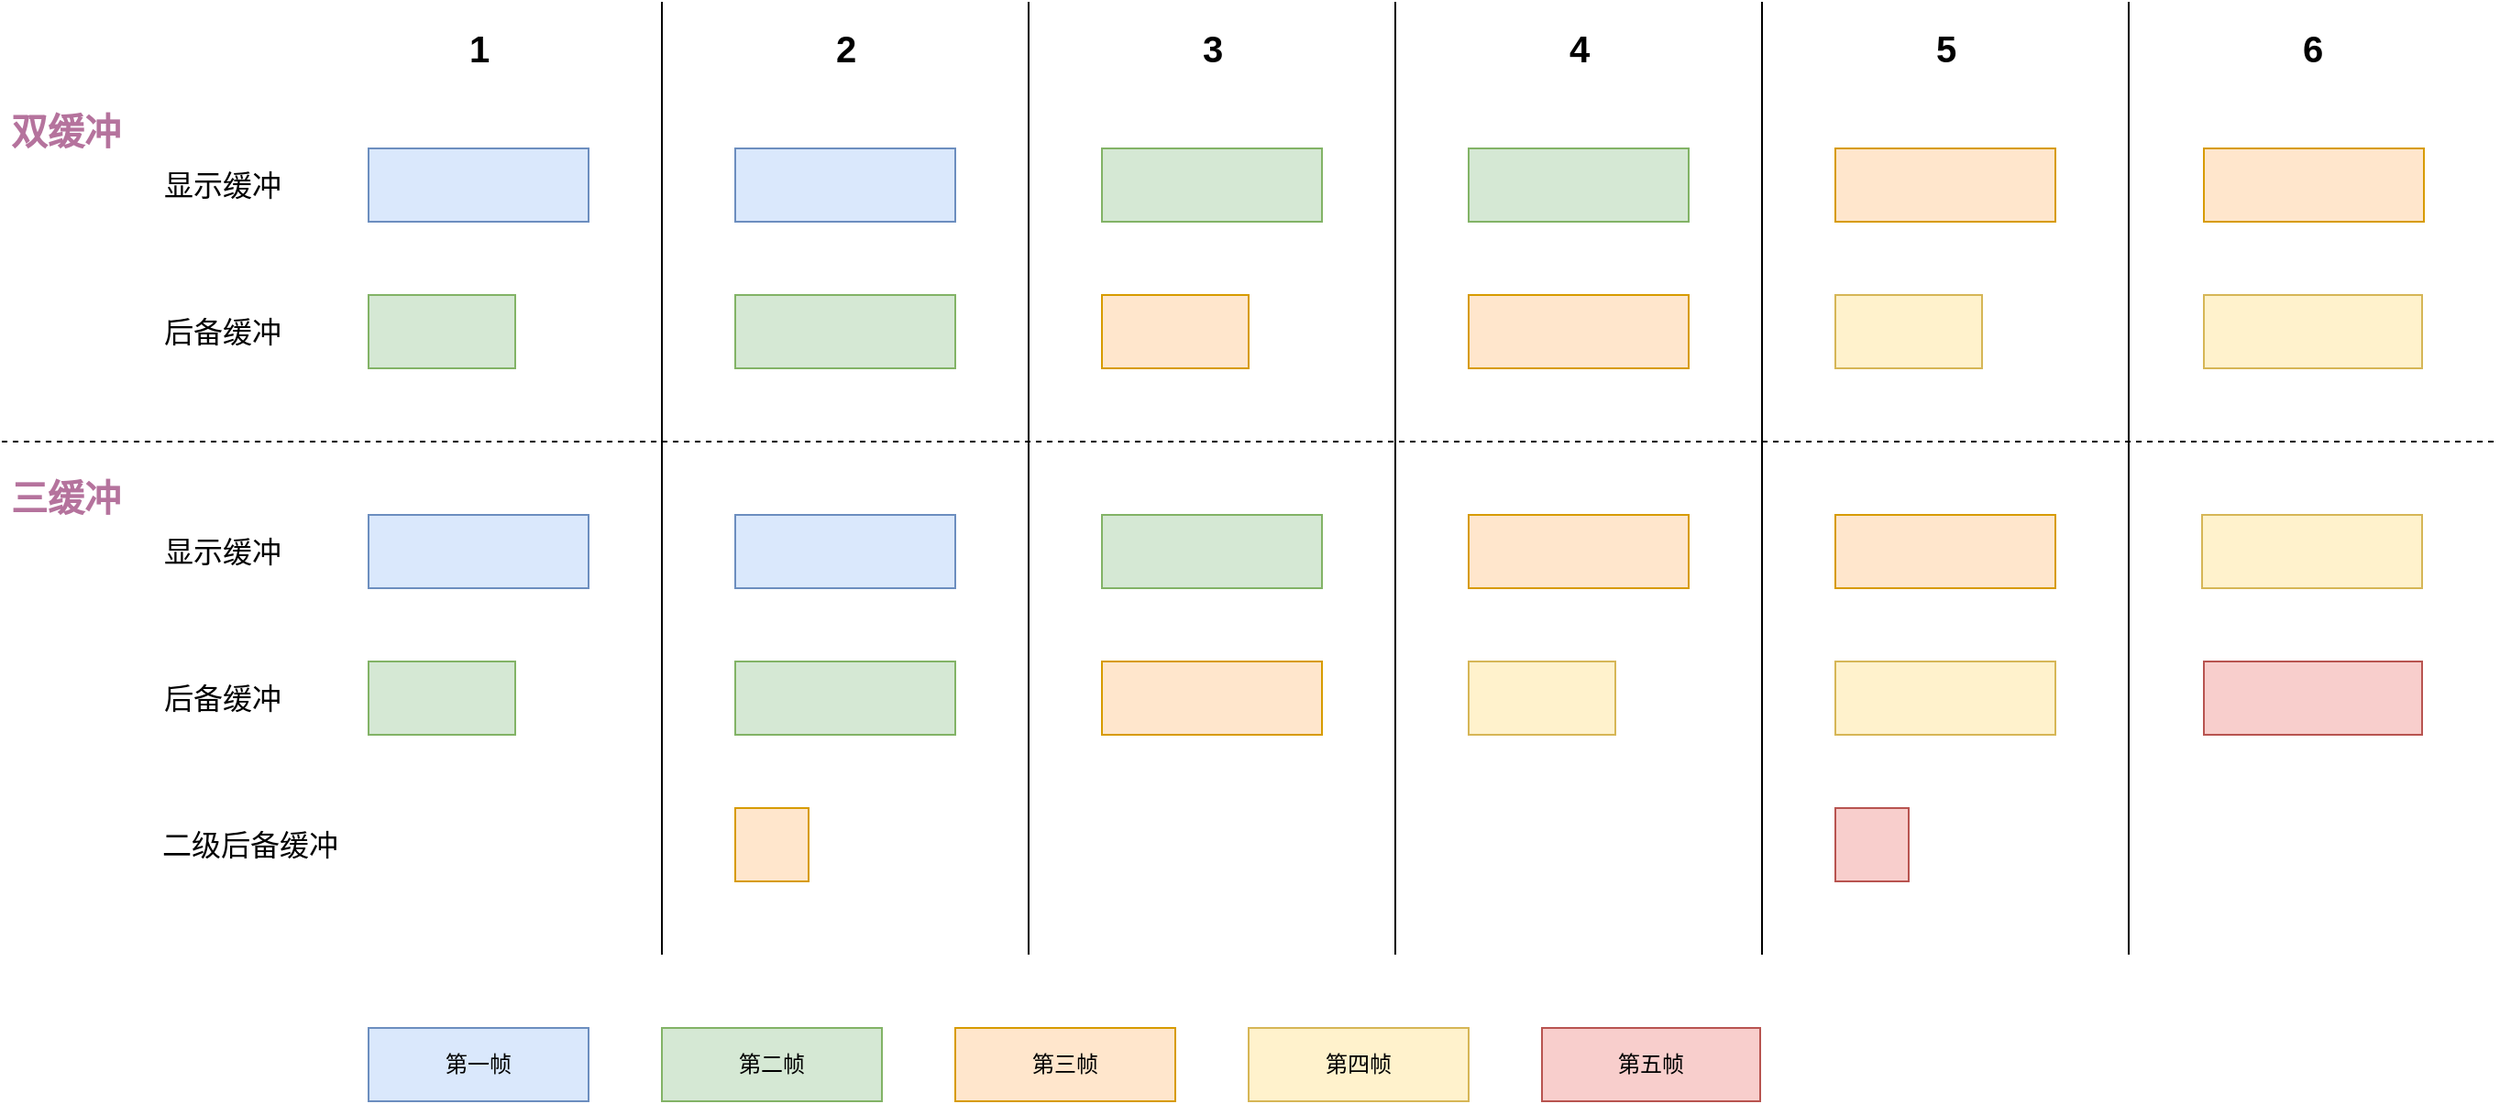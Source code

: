 <mxfile version="13.0.3" type="device"><diagram id="lFKnlYaw6WzoSAZ8ZwQR" name="第 1 页"><mxGraphModel dx="1422" dy="822" grid="1" gridSize="10" guides="1" tooltips="1" connect="1" arrows="1" fold="1" page="1" pageScale="1" pageWidth="827" pageHeight="1169" math="0" shadow="0"><root><mxCell id="0"/><mxCell id="1" parent="0"/><mxCell id="9sZLzitrNs8ZkUafBTrG-1" value="" style="rounded=0;whiteSpace=wrap;html=1;fillColor=#dae8fc;strokeColor=#6c8ebf;" vertex="1" parent="1"><mxGeometry x="240" y="200" width="120" height="40" as="geometry"/></mxCell><mxCell id="9sZLzitrNs8ZkUafBTrG-2" value="" style="endArrow=none;html=1;" edge="1" parent="1"><mxGeometry width="50" height="50" relative="1" as="geometry"><mxPoint x="400" y="640" as="sourcePoint"/><mxPoint x="400" y="120" as="targetPoint"/></mxGeometry></mxCell><mxCell id="9sZLzitrNs8ZkUafBTrG-3" value="" style="rounded=0;whiteSpace=wrap;html=1;fillColor=#d5e8d4;strokeColor=#82b366;" vertex="1" parent="1"><mxGeometry x="240" y="280" width="80" height="40" as="geometry"/></mxCell><mxCell id="9sZLzitrNs8ZkUafBTrG-4" value="" style="rounded=0;whiteSpace=wrap;html=1;fillColor=#dae8fc;strokeColor=#6c8ebf;" vertex="1" parent="1"><mxGeometry x="440" y="200" width="120" height="40" as="geometry"/></mxCell><mxCell id="9sZLzitrNs8ZkUafBTrG-5" value="" style="rounded=0;whiteSpace=wrap;html=1;fillColor=#d5e8d4;strokeColor=#82b366;" vertex="1" parent="1"><mxGeometry x="440" y="280" width="120" height="40" as="geometry"/></mxCell><mxCell id="9sZLzitrNs8ZkUafBTrG-6" value="" style="endArrow=none;html=1;" edge="1" parent="1"><mxGeometry width="50" height="50" relative="1" as="geometry"><mxPoint x="600" y="640" as="sourcePoint"/><mxPoint x="600" y="120" as="targetPoint"/></mxGeometry></mxCell><mxCell id="9sZLzitrNs8ZkUafBTrG-8" value="" style="rounded=0;whiteSpace=wrap;html=1;fillColor=#d5e8d4;strokeColor=#82b366;" vertex="1" parent="1"><mxGeometry x="640" y="200" width="120" height="40" as="geometry"/></mxCell><mxCell id="9sZLzitrNs8ZkUafBTrG-9" value="" style="rounded=0;whiteSpace=wrap;html=1;fillColor=#ffe6cc;strokeColor=#d79b00;" vertex="1" parent="1"><mxGeometry x="640" y="280" width="80" height="40" as="geometry"/></mxCell><mxCell id="9sZLzitrNs8ZkUafBTrG-10" value="" style="endArrow=none;html=1;" edge="1" parent="1"><mxGeometry width="50" height="50" relative="1" as="geometry"><mxPoint x="800" y="640" as="sourcePoint"/><mxPoint x="800" y="120" as="targetPoint"/></mxGeometry></mxCell><mxCell id="9sZLzitrNs8ZkUafBTrG-11" value="" style="rounded=0;whiteSpace=wrap;html=1;fillColor=#d5e8d4;strokeColor=#82b366;" vertex="1" parent="1"><mxGeometry x="840" y="200" width="120" height="40" as="geometry"/></mxCell><mxCell id="9sZLzitrNs8ZkUafBTrG-12" value="" style="rounded=0;whiteSpace=wrap;html=1;fillColor=#ffe6cc;strokeColor=#d79b00;" vertex="1" parent="1"><mxGeometry x="1040" y="200" width="120" height="40" as="geometry"/></mxCell><mxCell id="9sZLzitrNs8ZkUafBTrG-13" value="" style="endArrow=none;html=1;" edge="1" parent="1"><mxGeometry width="50" height="50" relative="1" as="geometry"><mxPoint x="1000" y="640" as="sourcePoint"/><mxPoint x="1000" y="120" as="targetPoint"/></mxGeometry></mxCell><mxCell id="9sZLzitrNs8ZkUafBTrG-14" value="" style="rounded=0;whiteSpace=wrap;html=1;fillColor=#ffe6cc;strokeColor=#d79b00;" vertex="1" parent="1"><mxGeometry x="840" y="280" width="120" height="40" as="geometry"/></mxCell><mxCell id="9sZLzitrNs8ZkUafBTrG-15" value="" style="rounded=0;whiteSpace=wrap;html=1;fillColor=#fff2cc;strokeColor=#d6b656;" vertex="1" parent="1"><mxGeometry x="1040" y="280" width="80" height="40" as="geometry"/></mxCell><mxCell id="9sZLzitrNs8ZkUafBTrG-17" value="" style="rounded=0;whiteSpace=wrap;html=1;fillColor=#dae8fc;strokeColor=#6c8ebf;" vertex="1" parent="1"><mxGeometry x="240" y="400" width="120" height="40" as="geometry"/></mxCell><mxCell id="9sZLzitrNs8ZkUafBTrG-18" value="" style="rounded=0;whiteSpace=wrap;html=1;fillColor=#d5e8d4;strokeColor=#82b366;" vertex="1" parent="1"><mxGeometry x="240" y="480" width="80" height="40" as="geometry"/></mxCell><mxCell id="9sZLzitrNs8ZkUafBTrG-19" value="" style="rounded=0;whiteSpace=wrap;html=1;fillColor=#dae8fc;strokeColor=#6c8ebf;" vertex="1" parent="1"><mxGeometry x="440" y="400" width="120" height="40" as="geometry"/></mxCell><mxCell id="9sZLzitrNs8ZkUafBTrG-20" value="" style="rounded=0;whiteSpace=wrap;html=1;fillColor=#d5e8d4;strokeColor=#82b366;" vertex="1" parent="1"><mxGeometry x="440" y="480" width="120" height="40" as="geometry"/></mxCell><mxCell id="9sZLzitrNs8ZkUafBTrG-21" value="" style="rounded=0;whiteSpace=wrap;html=1;fillColor=#ffe6cc;strokeColor=#d79b00;" vertex="1" parent="1"><mxGeometry x="440" y="560" width="40" height="40" as="geometry"/></mxCell><mxCell id="9sZLzitrNs8ZkUafBTrG-22" value="显示缓冲" style="text;html=1;resizable=0;autosize=1;align=center;verticalAlign=middle;points=[];fillColor=none;strokeColor=none;rounded=0;fontSize=16;" vertex="1" parent="1"><mxGeometry x="120" y="210" width="80" height="20" as="geometry"/></mxCell><mxCell id="9sZLzitrNs8ZkUafBTrG-23" value="后备缓冲" style="text;html=1;resizable=0;autosize=1;align=center;verticalAlign=middle;points=[];fillColor=none;strokeColor=none;rounded=0;fontSize=16;" vertex="1" parent="1"><mxGeometry x="120" y="290" width="80" height="20" as="geometry"/></mxCell><mxCell id="9sZLzitrNs8ZkUafBTrG-24" value="显示缓冲" style="text;html=1;resizable=0;autosize=1;align=center;verticalAlign=middle;points=[];fillColor=none;strokeColor=none;rounded=0;fontSize=16;" vertex="1" parent="1"><mxGeometry x="120" y="410" width="80" height="20" as="geometry"/></mxCell><mxCell id="9sZLzitrNs8ZkUafBTrG-25" value="后备缓冲" style="text;html=1;resizable=0;autosize=1;align=center;verticalAlign=middle;points=[];fillColor=none;strokeColor=none;rounded=0;fontSize=16;" vertex="1" parent="1"><mxGeometry x="120" y="490" width="80" height="20" as="geometry"/></mxCell><mxCell id="9sZLzitrNs8ZkUafBTrG-26" value="二级后备缓冲" style="text;html=1;resizable=0;autosize=1;align=center;verticalAlign=middle;points=[];fillColor=none;strokeColor=none;rounded=0;fontSize=16;" vertex="1" parent="1"><mxGeometry x="120" y="570" width="110" height="20" as="geometry"/></mxCell><mxCell id="9sZLzitrNs8ZkUafBTrG-27" value="" style="rounded=0;whiteSpace=wrap;html=1;fillColor=#d5e8d4;strokeColor=#82b366;" vertex="1" parent="1"><mxGeometry x="640" y="400" width="120" height="40" as="geometry"/></mxCell><mxCell id="9sZLzitrNs8ZkUafBTrG-28" value="" style="rounded=0;whiteSpace=wrap;html=1;fillColor=#ffe6cc;strokeColor=#d79b00;" vertex="1" parent="1"><mxGeometry x="640" y="480" width="120" height="40" as="geometry"/></mxCell><mxCell id="9sZLzitrNs8ZkUafBTrG-29" value="" style="rounded=0;whiteSpace=wrap;html=1;fillColor=#ffe6cc;strokeColor=#d79b00;" vertex="1" parent="1"><mxGeometry x="840" y="400" width="120" height="40" as="geometry"/></mxCell><mxCell id="9sZLzitrNs8ZkUafBTrG-30" value="" style="rounded=0;whiteSpace=wrap;html=1;fillColor=#fff2cc;strokeColor=#d6b656;" vertex="1" parent="1"><mxGeometry x="1040" y="480" width="120" height="40" as="geometry"/></mxCell><mxCell id="9sZLzitrNs8ZkUafBTrG-32" value="" style="rounded=0;whiteSpace=wrap;html=1;fillColor=#ffe6cc;strokeColor=#d79b00;" vertex="1" parent="1"><mxGeometry x="1040" y="400" width="120" height="40" as="geometry"/></mxCell><mxCell id="9sZLzitrNs8ZkUafBTrG-33" value="" style="rounded=0;whiteSpace=wrap;html=1;fillColor=#fff2cc;strokeColor=#d6b656;" vertex="1" parent="1"><mxGeometry x="840" y="480" width="80" height="40" as="geometry"/></mxCell><mxCell id="9sZLzitrNs8ZkUafBTrG-34" value="" style="rounded=0;whiteSpace=wrap;html=1;fillColor=#f8cecc;strokeColor=#b85450;" vertex="1" parent="1"><mxGeometry x="1040" y="560" width="40" height="40" as="geometry"/></mxCell><mxCell id="9sZLzitrNs8ZkUafBTrG-35" value="" style="endArrow=none;html=1;" edge="1" parent="1"><mxGeometry width="50" height="50" relative="1" as="geometry"><mxPoint x="1200" y="640" as="sourcePoint"/><mxPoint x="1200" y="120" as="targetPoint"/></mxGeometry></mxCell><mxCell id="9sZLzitrNs8ZkUafBTrG-36" value="" style="rounded=0;whiteSpace=wrap;html=1;fillColor=#ffe6cc;strokeColor=#d79b00;" vertex="1" parent="1"><mxGeometry x="1241" y="200" width="120" height="40" as="geometry"/></mxCell><mxCell id="9sZLzitrNs8ZkUafBTrG-37" value="" style="rounded=0;whiteSpace=wrap;html=1;fillColor=#fff2cc;strokeColor=#d6b656;" vertex="1" parent="1"><mxGeometry x="1241" y="280" width="119" height="40" as="geometry"/></mxCell><mxCell id="9sZLzitrNs8ZkUafBTrG-38" value="" style="rounded=0;whiteSpace=wrap;html=1;fillColor=#fff2cc;strokeColor=#d6b656;" vertex="1" parent="1"><mxGeometry x="1240" y="400" width="120" height="40" as="geometry"/></mxCell><mxCell id="9sZLzitrNs8ZkUafBTrG-39" value="" style="rounded=0;whiteSpace=wrap;html=1;fillColor=#f8cecc;strokeColor=#b85450;" vertex="1" parent="1"><mxGeometry x="1241" y="480" width="119" height="40" as="geometry"/></mxCell><mxCell id="9sZLzitrNs8ZkUafBTrG-40" value="1" style="text;html=1;resizable=0;autosize=1;align=center;verticalAlign=middle;points=[];fillColor=none;strokeColor=none;rounded=0;fontSize=20;fontStyle=1" vertex="1" parent="1"><mxGeometry x="285" y="130" width="30" height="30" as="geometry"/></mxCell><mxCell id="9sZLzitrNs8ZkUafBTrG-41" value="2" style="text;html=1;resizable=0;autosize=1;align=center;verticalAlign=middle;points=[];fillColor=none;strokeColor=none;rounded=0;fontSize=20;fontStyle=1" vertex="1" parent="1"><mxGeometry x="485" y="130" width="30" height="30" as="geometry"/></mxCell><mxCell id="9sZLzitrNs8ZkUafBTrG-42" value="3" style="text;html=1;resizable=0;autosize=1;align=center;verticalAlign=middle;points=[];fillColor=none;strokeColor=none;rounded=0;fontSize=20;fontStyle=1" vertex="1" parent="1"><mxGeometry x="685" y="130" width="30" height="30" as="geometry"/></mxCell><mxCell id="9sZLzitrNs8ZkUafBTrG-43" value="4" style="text;html=1;resizable=0;autosize=1;align=center;verticalAlign=middle;points=[];fillColor=none;strokeColor=none;rounded=0;fontSize=20;fontStyle=1" vertex="1" parent="1"><mxGeometry x="885" y="130" width="30" height="30" as="geometry"/></mxCell><mxCell id="9sZLzitrNs8ZkUafBTrG-44" value="5" style="text;html=1;resizable=0;autosize=1;align=center;verticalAlign=middle;points=[];fillColor=none;strokeColor=none;rounded=0;fontSize=20;fontStyle=1" vertex="1" parent="1"><mxGeometry x="1085" y="130" width="30" height="30" as="geometry"/></mxCell><mxCell id="9sZLzitrNs8ZkUafBTrG-45" value="6" style="text;html=1;resizable=0;autosize=1;align=center;verticalAlign=middle;points=[];fillColor=none;strokeColor=none;rounded=0;fontSize=20;fontStyle=1" vertex="1" parent="1"><mxGeometry x="1285" y="130" width="30" height="30" as="geometry"/></mxCell><mxCell id="9sZLzitrNs8ZkUafBTrG-46" value="第一帧" style="rounded=0;whiteSpace=wrap;html=1;fillColor=#dae8fc;strokeColor=#6c8ebf;" vertex="1" parent="1"><mxGeometry x="240" y="680" width="120" height="40" as="geometry"/></mxCell><mxCell id="9sZLzitrNs8ZkUafBTrG-47" value="第二帧" style="rounded=0;whiteSpace=wrap;html=1;fillColor=#d5e8d4;strokeColor=#82b366;" vertex="1" parent="1"><mxGeometry x="400" y="680" width="120" height="40" as="geometry"/></mxCell><mxCell id="9sZLzitrNs8ZkUafBTrG-48" value="第三帧" style="rounded=0;whiteSpace=wrap;html=1;fillColor=#ffe6cc;strokeColor=#d79b00;" vertex="1" parent="1"><mxGeometry x="560" y="680" width="120" height="40" as="geometry"/></mxCell><mxCell id="9sZLzitrNs8ZkUafBTrG-49" value="第四帧" style="rounded=0;whiteSpace=wrap;html=1;fillColor=#fff2cc;strokeColor=#d6b656;" vertex="1" parent="1"><mxGeometry x="720" y="680" width="120" height="40" as="geometry"/></mxCell><mxCell id="9sZLzitrNs8ZkUafBTrG-50" value="第五帧" style="rounded=0;whiteSpace=wrap;html=1;fillColor=#f8cecc;strokeColor=#b85450;" vertex="1" parent="1"><mxGeometry x="880" y="680" width="119" height="40" as="geometry"/></mxCell><mxCell id="9sZLzitrNs8ZkUafBTrG-51" value="" style="endArrow=none;dashed=1;html=1;fontSize=20;" edge="1" parent="1"><mxGeometry width="50" height="50" relative="1" as="geometry"><mxPoint x="40" y="360" as="sourcePoint"/><mxPoint x="1400" y="360" as="targetPoint"/></mxGeometry></mxCell><mxCell id="9sZLzitrNs8ZkUafBTrG-52" value="三缓冲" style="text;html=1;strokeColor=none;fillColor=none;align=center;verticalAlign=middle;whiteSpace=wrap;rounded=0;fontSize=20;fontColor=#B5739D;fontStyle=1" vertex="1" parent="1"><mxGeometry x="40" y="380" width="70" height="20" as="geometry"/></mxCell><mxCell id="9sZLzitrNs8ZkUafBTrG-53" value="双缓冲" style="text;html=1;strokeColor=none;fillColor=none;align=center;verticalAlign=middle;whiteSpace=wrap;rounded=0;fontSize=20;fontColor=#B5739D;fontStyle=1" vertex="1" parent="1"><mxGeometry x="40" y="180" width="70" height="20" as="geometry"/></mxCell></root></mxGraphModel></diagram></mxfile>